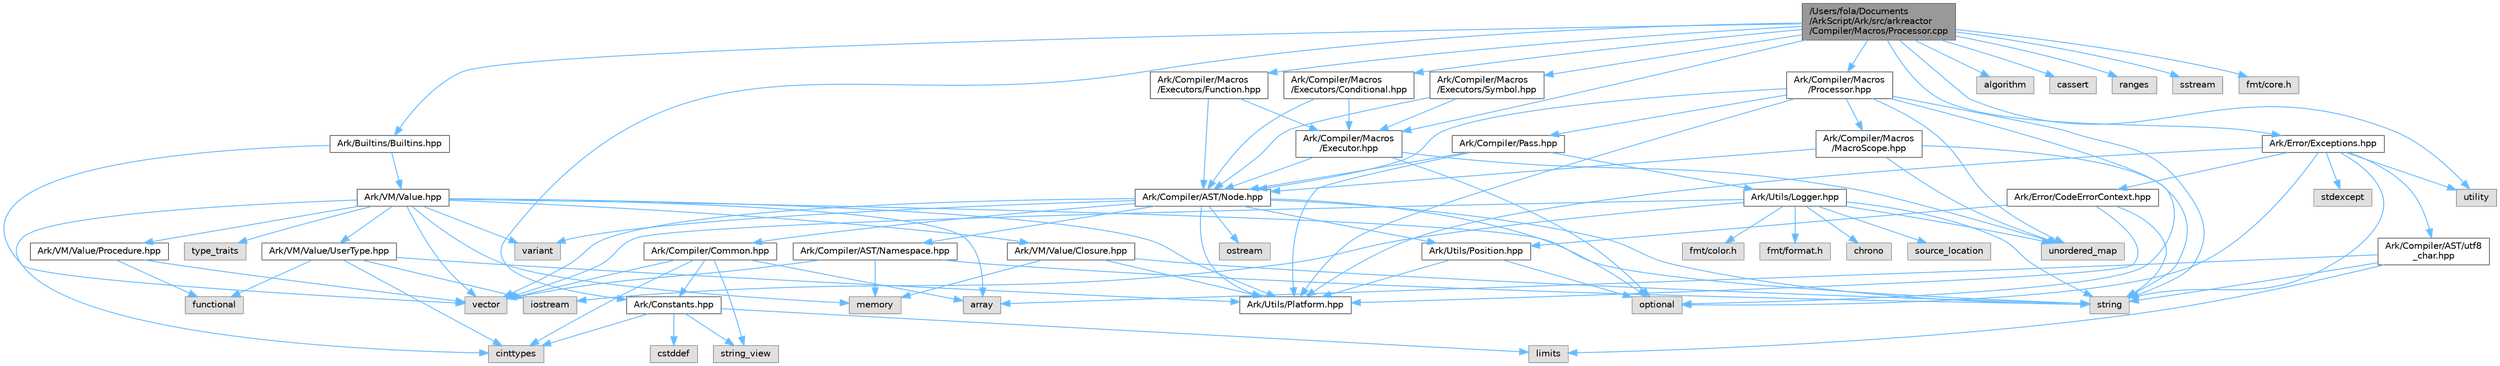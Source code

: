 digraph "/Users/fola/Documents/ArkScript/Ark/src/arkreactor/Compiler/Macros/Processor.cpp"
{
 // INTERACTIVE_SVG=YES
 // LATEX_PDF_SIZE
  bgcolor="transparent";
  edge [fontname=Helvetica,fontsize=10,labelfontname=Helvetica,labelfontsize=10];
  node [fontname=Helvetica,fontsize=10,shape=box,height=0.2,width=0.4];
  Node1 [id="Node000001",label="/Users/fola/Documents\l/ArkScript/Ark/src/arkreactor\l/Compiler/Macros/Processor.cpp",height=0.2,width=0.4,color="gray40", fillcolor="grey60", style="filled", fontcolor="black",tooltip=" "];
  Node1 -> Node2 [id="edge1_Node000001_Node000002",color="steelblue1",style="solid",tooltip=" "];
  Node2 [id="Node000002",label="Ark/Compiler/Macros\l/Processor.hpp",height=0.2,width=0.4,color="grey40", fillcolor="white", style="filled",URL="$de/db1/Processor_8hpp.html",tooltip="Handles the macros and their expansion in ArkScript source code."];
  Node2 -> Node3 [id="edge2_Node000002_Node000003",color="steelblue1",style="solid",tooltip=" "];
  Node3 [id="Node000003",label="Ark/Utils/Platform.hpp",height=0.2,width=0.4,color="grey40", fillcolor="white", style="filled",URL="$d5/d40/Platform_8hpp.html",tooltip="ArkScript configuration macros."];
  Node2 -> Node4 [id="edge3_Node000002_Node000004",color="steelblue1",style="solid",tooltip=" "];
  Node4 [id="Node000004",label="Ark/Compiler/AST/Node.hpp",height=0.2,width=0.4,color="grey40", fillcolor="white", style="filled",URL="$d7/dc6/Node_8hpp.html",tooltip="AST node used by the parser, optimizer and compiler."];
  Node4 -> Node5 [id="edge4_Node000004_Node000005",color="steelblue1",style="solid",tooltip=" "];
  Node5 [id="Node000005",label="variant",height=0.2,width=0.4,color="grey60", fillcolor="#E0E0E0", style="filled",tooltip=" "];
  Node4 -> Node6 [id="edge5_Node000004_Node000006",color="steelblue1",style="solid",tooltip=" "];
  Node6 [id="Node000006",label="ostream",height=0.2,width=0.4,color="grey60", fillcolor="#E0E0E0", style="filled",tooltip=" "];
  Node4 -> Node7 [id="edge6_Node000004_Node000007",color="steelblue1",style="solid",tooltip=" "];
  Node7 [id="Node000007",label="string",height=0.2,width=0.4,color="grey60", fillcolor="#E0E0E0", style="filled",tooltip=" "];
  Node4 -> Node8 [id="edge7_Node000004_Node000008",color="steelblue1",style="solid",tooltip=" "];
  Node8 [id="Node000008",label="vector",height=0.2,width=0.4,color="grey60", fillcolor="#E0E0E0", style="filled",tooltip=" "];
  Node4 -> Node9 [id="edge8_Node000004_Node000009",color="steelblue1",style="solid",tooltip=" "];
  Node9 [id="Node000009",label="optional",height=0.2,width=0.4,color="grey60", fillcolor="#E0E0E0", style="filled",tooltip=" "];
  Node4 -> Node10 [id="edge9_Node000004_Node000010",color="steelblue1",style="solid",tooltip=" "];
  Node10 [id="Node000010",label="Ark/Compiler/AST/Namespace.hpp",height=0.2,width=0.4,color="grey40", fillcolor="white", style="filled",URL="$da/d33/Namespace_8hpp.html",tooltip=" "];
  Node10 -> Node7 [id="edge10_Node000010_Node000007",color="steelblue1",style="solid",tooltip=" "];
  Node10 -> Node8 [id="edge11_Node000010_Node000008",color="steelblue1",style="solid",tooltip=" "];
  Node10 -> Node11 [id="edge12_Node000010_Node000011",color="steelblue1",style="solid",tooltip=" "];
  Node11 [id="Node000011",label="memory",height=0.2,width=0.4,color="grey60", fillcolor="#E0E0E0", style="filled",tooltip=" "];
  Node4 -> Node12 [id="edge13_Node000004_Node000012",color="steelblue1",style="solid",tooltip=" "];
  Node12 [id="Node000012",label="Ark/Compiler/Common.hpp",height=0.2,width=0.4,color="grey40", fillcolor="white", style="filled",URL="$d8/ddd/Common_8hpp.html",tooltip="Common code for the compiler."];
  Node12 -> Node13 [id="edge14_Node000012_Node000013",color="steelblue1",style="solid",tooltip=" "];
  Node13 [id="Node000013",label="array",height=0.2,width=0.4,color="grey60", fillcolor="#E0E0E0", style="filled",tooltip=" "];
  Node12 -> Node14 [id="edge15_Node000012_Node000014",color="steelblue1",style="solid",tooltip=" "];
  Node14 [id="Node000014",label="string_view",height=0.2,width=0.4,color="grey60", fillcolor="#E0E0E0", style="filled",tooltip=" "];
  Node12 -> Node8 [id="edge16_Node000012_Node000008",color="steelblue1",style="solid",tooltip=" "];
  Node12 -> Node15 [id="edge17_Node000012_Node000015",color="steelblue1",style="solid",tooltip=" "];
  Node15 [id="Node000015",label="cinttypes",height=0.2,width=0.4,color="grey60", fillcolor="#E0E0E0", style="filled",tooltip=" "];
  Node12 -> Node16 [id="edge18_Node000012_Node000016",color="steelblue1",style="solid",tooltip=" "];
  Node16 [id="Node000016",label="Ark/Constants.hpp",height=0.2,width=0.4,color="grey40", fillcolor="white", style="filled",URL="$d6/de9/Constants_8hpp.html",tooltip="Constants used by ArkScript."];
  Node16 -> Node14 [id="edge19_Node000016_Node000014",color="steelblue1",style="solid",tooltip=" "];
  Node16 -> Node17 [id="edge20_Node000016_Node000017",color="steelblue1",style="solid",tooltip=" "];
  Node17 [id="Node000017",label="limits",height=0.2,width=0.4,color="grey60", fillcolor="#E0E0E0", style="filled",tooltip=" "];
  Node16 -> Node15 [id="edge21_Node000016_Node000015",color="steelblue1",style="solid",tooltip=" "];
  Node16 -> Node18 [id="edge22_Node000016_Node000018",color="steelblue1",style="solid",tooltip=" "];
  Node18 [id="Node000018",label="cstddef",height=0.2,width=0.4,color="grey60", fillcolor="#E0E0E0", style="filled",tooltip=" "];
  Node4 -> Node3 [id="edge23_Node000004_Node000003",color="steelblue1",style="solid",tooltip=" "];
  Node4 -> Node19 [id="edge24_Node000004_Node000019",color="steelblue1",style="solid",tooltip=" "];
  Node19 [id="Node000019",label="Ark/Utils/Position.hpp",height=0.2,width=0.4,color="grey40", fillcolor="white", style="filled",URL="$dc/d58/Position_8hpp.html",tooltip="Defines position utilities (for text in a file) for the parser, formatter, diagnostics."];
  Node19 -> Node9 [id="edge25_Node000019_Node000009",color="steelblue1",style="solid",tooltip=" "];
  Node19 -> Node3 [id="edge26_Node000019_Node000003",color="steelblue1",style="solid",tooltip=" "];
  Node2 -> Node20 [id="edge27_Node000002_Node000020",color="steelblue1",style="solid",tooltip=" "];
  Node20 [id="Node000020",label="Ark/Compiler/Macros\l/MacroScope.hpp",height=0.2,width=0.4,color="grey40", fillcolor="white", style="filled",URL="$d7/dfb/MacroScope_8hpp.html",tooltip="Defines tools to handle macro definitions."];
  Node20 -> Node4 [id="edge28_Node000020_Node000004",color="steelblue1",style="solid",tooltip=" "];
  Node20 -> Node21 [id="edge29_Node000020_Node000021",color="steelblue1",style="solid",tooltip=" "];
  Node21 [id="Node000021",label="unordered_map",height=0.2,width=0.4,color="grey60", fillcolor="#E0E0E0", style="filled",tooltip=" "];
  Node20 -> Node7 [id="edge30_Node000020_Node000007",color="steelblue1",style="solid",tooltip=" "];
  Node2 -> Node22 [id="edge31_Node000002_Node000022",color="steelblue1",style="solid",tooltip=" "];
  Node22 [id="Node000022",label="Ark/Compiler/Pass.hpp",height=0.2,width=0.4,color="grey40", fillcolor="white", style="filled",URL="$df/d5f/Pass_8hpp.html",tooltip="Interface for a compiler pass (take in an AST, output an AST)"];
  Node22 -> Node3 [id="edge32_Node000022_Node000003",color="steelblue1",style="solid",tooltip=" "];
  Node22 -> Node4 [id="edge33_Node000022_Node000004",color="steelblue1",style="solid",tooltip=" "];
  Node22 -> Node23 [id="edge34_Node000022_Node000023",color="steelblue1",style="solid",tooltip=" "];
  Node23 [id="Node000023",label="Ark/Utils/Logger.hpp",height=0.2,width=0.4,color="grey40", fillcolor="white", style="filled",URL="$d9/d11/Logger_8hpp.html",tooltip="Internal logger."];
  Node23 -> Node24 [id="edge35_Node000023_Node000024",color="steelblue1",style="solid",tooltip=" "];
  Node24 [id="Node000024",label="iostream",height=0.2,width=0.4,color="grey60", fillcolor="#E0E0E0", style="filled",tooltip=" "];
  Node23 -> Node25 [id="edge36_Node000023_Node000025",color="steelblue1",style="solid",tooltip=" "];
  Node25 [id="Node000025",label="fmt/format.h",height=0.2,width=0.4,color="grey60", fillcolor="#E0E0E0", style="filled",tooltip=" "];
  Node23 -> Node7 [id="edge37_Node000023_Node000007",color="steelblue1",style="solid",tooltip=" "];
  Node23 -> Node26 [id="edge38_Node000023_Node000026",color="steelblue1",style="solid",tooltip=" "];
  Node26 [id="Node000026",label="chrono",height=0.2,width=0.4,color="grey60", fillcolor="#E0E0E0", style="filled",tooltip=" "];
  Node23 -> Node27 [id="edge39_Node000023_Node000027",color="steelblue1",style="solid",tooltip=" "];
  Node27 [id="Node000027",label="source_location",height=0.2,width=0.4,color="grey60", fillcolor="#E0E0E0", style="filled",tooltip=" "];
  Node23 -> Node8 [id="edge40_Node000023_Node000008",color="steelblue1",style="solid",tooltip=" "];
  Node23 -> Node21 [id="edge41_Node000023_Node000021",color="steelblue1",style="solid",tooltip=" "];
  Node23 -> Node28 [id="edge42_Node000023_Node000028",color="steelblue1",style="solid",tooltip=" "];
  Node28 [id="Node000028",label="fmt/color.h",height=0.2,width=0.4,color="grey60", fillcolor="#E0E0E0", style="filled",tooltip=" "];
  Node2 -> Node21 [id="edge43_Node000002_Node000021",color="steelblue1",style="solid",tooltip=" "];
  Node2 -> Node9 [id="edge44_Node000002_Node000009",color="steelblue1",style="solid",tooltip=" "];
  Node2 -> Node7 [id="edge45_Node000002_Node000007",color="steelblue1",style="solid",tooltip=" "];
  Node1 -> Node29 [id="edge46_Node000001_Node000029",color="steelblue1",style="solid",tooltip=" "];
  Node29 [id="Node000029",label="utility",height=0.2,width=0.4,color="grey60", fillcolor="#E0E0E0", style="filled",tooltip=" "];
  Node1 -> Node30 [id="edge47_Node000001_Node000030",color="steelblue1",style="solid",tooltip=" "];
  Node30 [id="Node000030",label="algorithm",height=0.2,width=0.4,color="grey60", fillcolor="#E0E0E0", style="filled",tooltip=" "];
  Node1 -> Node31 [id="edge48_Node000001_Node000031",color="steelblue1",style="solid",tooltip=" "];
  Node31 [id="Node000031",label="cassert",height=0.2,width=0.4,color="grey60", fillcolor="#E0E0E0", style="filled",tooltip=" "];
  Node1 -> Node32 [id="edge49_Node000001_Node000032",color="steelblue1",style="solid",tooltip=" "];
  Node32 [id="Node000032",label="ranges",height=0.2,width=0.4,color="grey60", fillcolor="#E0E0E0", style="filled",tooltip=" "];
  Node1 -> Node33 [id="edge50_Node000001_Node000033",color="steelblue1",style="solid",tooltip=" "];
  Node33 [id="Node000033",label="sstream",height=0.2,width=0.4,color="grey60", fillcolor="#E0E0E0", style="filled",tooltip=" "];
  Node1 -> Node34 [id="edge51_Node000001_Node000034",color="steelblue1",style="solid",tooltip=" "];
  Node34 [id="Node000034",label="fmt/core.h",height=0.2,width=0.4,color="grey60", fillcolor="#E0E0E0", style="filled",tooltip=" "];
  Node1 -> Node16 [id="edge52_Node000001_Node000016",color="steelblue1",style="solid",tooltip=" "];
  Node1 -> Node35 [id="edge53_Node000001_Node000035",color="steelblue1",style="solid",tooltip=" "];
  Node35 [id="Node000035",label="Ark/Error/Exceptions.hpp",height=0.2,width=0.4,color="grey40", fillcolor="white", style="filled",URL="$d2/de9/Exceptions_8hpp.html",tooltip="ArkScript homemade exceptions."];
  Node35 -> Node7 [id="edge54_Node000035_Node000007",color="steelblue1",style="solid",tooltip=" "];
  Node35 -> Node29 [id="edge55_Node000035_Node000029",color="steelblue1",style="solid",tooltip=" "];
  Node35 -> Node36 [id="edge56_Node000035_Node000036",color="steelblue1",style="solid",tooltip=" "];
  Node36 [id="Node000036",label="stdexcept",height=0.2,width=0.4,color="grey60", fillcolor="#E0E0E0", style="filled",tooltip=" "];
  Node35 -> Node9 [id="edge57_Node000035_Node000009",color="steelblue1",style="solid",tooltip=" "];
  Node35 -> Node37 [id="edge58_Node000035_Node000037",color="steelblue1",style="solid",tooltip=" "];
  Node37 [id="Node000037",label="Ark/Compiler/AST/utf8\l_char.hpp",height=0.2,width=0.4,color="grey40", fillcolor="white", style="filled",URL="$db/d4e/utf8__char_8hpp.html",tooltip=" "];
  Node37 -> Node13 [id="edge59_Node000037_Node000013",color="steelblue1",style="solid",tooltip=" "];
  Node37 -> Node7 [id="edge60_Node000037_Node000007",color="steelblue1",style="solid",tooltip=" "];
  Node37 -> Node17 [id="edge61_Node000037_Node000017",color="steelblue1",style="solid",tooltip=" "];
  Node35 -> Node3 [id="edge62_Node000035_Node000003",color="steelblue1",style="solid",tooltip=" "];
  Node35 -> Node38 [id="edge63_Node000035_Node000038",color="steelblue1",style="solid",tooltip=" "];
  Node38 [id="Node000038",label="Ark/Error/CodeErrorContext.hpp",height=0.2,width=0.4,color="grey40", fillcolor="white", style="filled",URL="$dc/d73/CodeErrorContext_8hpp.html",tooltip="Defines a code error context."];
  Node38 -> Node7 [id="edge64_Node000038_Node000007",color="steelblue1",style="solid",tooltip=" "];
  Node38 -> Node3 [id="edge65_Node000038_Node000003",color="steelblue1",style="solid",tooltip=" "];
  Node38 -> Node19 [id="edge66_Node000038_Node000019",color="steelblue1",style="solid",tooltip=" "];
  Node1 -> Node39 [id="edge67_Node000001_Node000039",color="steelblue1",style="solid",tooltip=" "];
  Node39 [id="Node000039",label="Ark/Builtins/Builtins.hpp",height=0.2,width=0.4,color="grey40", fillcolor="white", style="filled",URL="$da/d84/Builtins_8hpp.html",tooltip="Host the declaration of all the ArkScript builtins."];
  Node39 -> Node8 [id="edge68_Node000039_Node000008",color="steelblue1",style="solid",tooltip=" "];
  Node39 -> Node40 [id="edge69_Node000039_Node000040",color="steelblue1",style="solid",tooltip=" "];
  Node40 [id="Node000040",label="Ark/VM/Value.hpp",height=0.2,width=0.4,color="grey40", fillcolor="white", style="filled",URL="$de/dfd/Value_8hpp.html",tooltip="Default value type handled by the virtual machine."];
  Node40 -> Node8 [id="edge70_Node000040_Node000008",color="steelblue1",style="solid",tooltip=" "];
  Node40 -> Node5 [id="edge71_Node000040_Node000005",color="steelblue1",style="solid",tooltip=" "];
  Node40 -> Node7 [id="edge72_Node000040_Node000007",color="steelblue1",style="solid",tooltip=" "];
  Node40 -> Node15 [id="edge73_Node000040_Node000015",color="steelblue1",style="solid",tooltip=" "];
  Node40 -> Node13 [id="edge74_Node000040_Node000013",color="steelblue1",style="solid",tooltip=" "];
  Node40 -> Node11 [id="edge75_Node000040_Node000011",color="steelblue1",style="solid",tooltip=" "];
  Node40 -> Node41 [id="edge76_Node000040_Node000041",color="steelblue1",style="solid",tooltip=" "];
  Node41 [id="Node000041",label="type_traits",height=0.2,width=0.4,color="grey60", fillcolor="#E0E0E0", style="filled",tooltip=" "];
  Node40 -> Node42 [id="edge77_Node000040_Node000042",color="steelblue1",style="solid",tooltip=" "];
  Node42 [id="Node000042",label="Ark/VM/Value/Closure.hpp",height=0.2,width=0.4,color="grey40", fillcolor="white", style="filled",URL="$dc/dd5/Closure_8hpp.html",tooltip="Subtype of the value type, handling closures."];
  Node42 -> Node11 [id="edge78_Node000042_Node000011",color="steelblue1",style="solid",tooltip=" "];
  Node42 -> Node7 [id="edge79_Node000042_Node000007",color="steelblue1",style="solid",tooltip=" "];
  Node42 -> Node3 [id="edge80_Node000042_Node000003",color="steelblue1",style="solid",tooltip=" "];
  Node40 -> Node43 [id="edge81_Node000040_Node000043",color="steelblue1",style="solid",tooltip=" "];
  Node43 [id="Node000043",label="Ark/VM/Value/UserType.hpp",height=0.2,width=0.4,color="grey40", fillcolor="white", style="filled",URL="$dc/d3d/UserType_8hpp.html",tooltip="Subtype of the value, capable of handling any C++ type."];
  Node43 -> Node24 [id="edge82_Node000043_Node000024",color="steelblue1",style="solid",tooltip=" "];
  Node43 -> Node15 [id="edge83_Node000043_Node000015",color="steelblue1",style="solid",tooltip=" "];
  Node43 -> Node44 [id="edge84_Node000043_Node000044",color="steelblue1",style="solid",tooltip=" "];
  Node44 [id="Node000044",label="functional",height=0.2,width=0.4,color="grey60", fillcolor="#E0E0E0", style="filled",tooltip=" "];
  Node43 -> Node3 [id="edge85_Node000043_Node000003",color="steelblue1",style="solid",tooltip=" "];
  Node40 -> Node45 [id="edge86_Node000040_Node000045",color="steelblue1",style="solid",tooltip=" "];
  Node45 [id="Node000045",label="Ark/VM/Value/Procedure.hpp",height=0.2,width=0.4,color="grey40", fillcolor="white", style="filled",URL="$da/dcf/Procedure_8hpp.html",tooltip="Wrapper object for user-defined functions."];
  Node45 -> Node44 [id="edge87_Node000045_Node000044",color="steelblue1",style="solid",tooltip=" "];
  Node45 -> Node8 [id="edge88_Node000045_Node000008",color="steelblue1",style="solid",tooltip=" "];
  Node40 -> Node3 [id="edge89_Node000040_Node000003",color="steelblue1",style="solid",tooltip=" "];
  Node1 -> Node46 [id="edge90_Node000001_Node000046",color="steelblue1",style="solid",tooltip=" "];
  Node46 [id="Node000046",label="Ark/Compiler/Macros\l/Executor.hpp",height=0.2,width=0.4,color="grey40", fillcolor="white", style="filled",URL="$d4/d1a/Executor_8hpp.html",tooltip="The base class for all MacroExecutors."];
  Node46 -> Node9 [id="edge91_Node000046_Node000009",color="steelblue1",style="solid",tooltip=" "];
  Node46 -> Node21 [id="edge92_Node000046_Node000021",color="steelblue1",style="solid",tooltip=" "];
  Node46 -> Node4 [id="edge93_Node000046_Node000004",color="steelblue1",style="solid",tooltip=" "];
  Node1 -> Node47 [id="edge94_Node000001_Node000047",color="steelblue1",style="solid",tooltip=" "];
  Node47 [id="Node000047",label="Ark/Compiler/Macros\l/Executors/Symbol.hpp",height=0.2,width=0.4,color="grey40", fillcolor="white", style="filled",URL="$dc/dce/Symbol_8hpp.html",tooltip="Executor for Symbol Macros."];
  Node47 -> Node46 [id="edge95_Node000047_Node000046",color="steelblue1",style="solid",tooltip=" "];
  Node47 -> Node4 [id="edge96_Node000047_Node000004",color="steelblue1",style="solid",tooltip=" "];
  Node1 -> Node48 [id="edge97_Node000001_Node000048",color="steelblue1",style="solid",tooltip=" "];
  Node48 [id="Node000048",label="Ark/Compiler/Macros\l/Executors/Function.hpp",height=0.2,width=0.4,color="grey40", fillcolor="white", style="filled",URL="$d4/d59/Function_8hpp.html",tooltip="Executor for List Macros."];
  Node48 -> Node46 [id="edge98_Node000048_Node000046",color="steelblue1",style="solid",tooltip=" "];
  Node48 -> Node4 [id="edge99_Node000048_Node000004",color="steelblue1",style="solid",tooltip=" "];
  Node1 -> Node49 [id="edge100_Node000001_Node000049",color="steelblue1",style="solid",tooltip=" "];
  Node49 [id="Node000049",label="Ark/Compiler/Macros\l/Executors/Conditional.hpp",height=0.2,width=0.4,color="grey40", fillcolor="white", style="filled",URL="$da/dc2/Conditional_8hpp.html",tooltip="Executor for Conditional Macros."];
  Node49 -> Node46 [id="edge101_Node000049_Node000046",color="steelblue1",style="solid",tooltip=" "];
  Node49 -> Node4 [id="edge102_Node000049_Node000004",color="steelblue1",style="solid",tooltip=" "];
}
